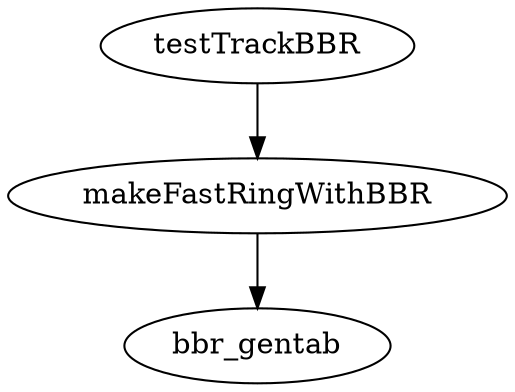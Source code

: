 /* Created by mdot for Matlab */
digraph m2html {
  makeFastRingWithBBR -> bbr_gentab;
  testTrackBBR -> makeFastRingWithBBR;

  bbr_gentab [URL="bbr_gentab.html"];
  makeFastRingWithBBR [URL="makeFastRingWithBBR.html"];
  testTrackBBR [URL="testTrackBBR.html"];
}